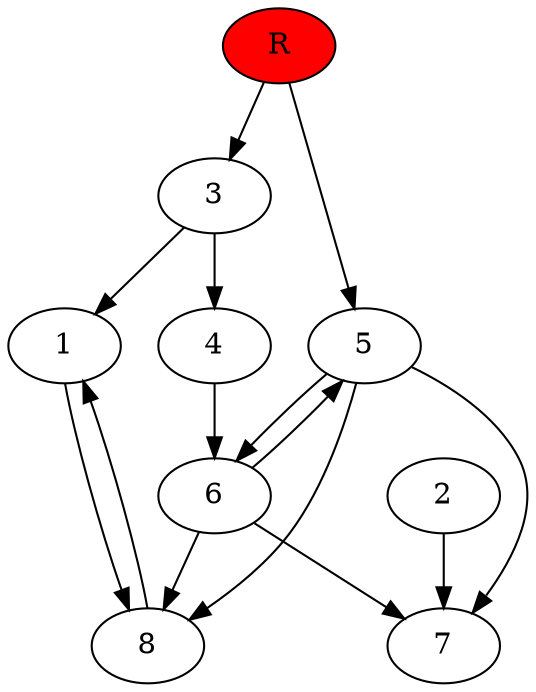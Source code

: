 digraph prb18138 {
	1
	2
	3
	4
	5
	6
	7
	8
	R [fillcolor="#ff0000" style=filled]
	1 -> 8
	2 -> 7
	3 -> 1
	3 -> 4
	4 -> 6
	5 -> 6
	5 -> 7
	5 -> 8
	6 -> 5
	6 -> 7
	6 -> 8
	8 -> 1
	R -> 3
	R -> 5
}
